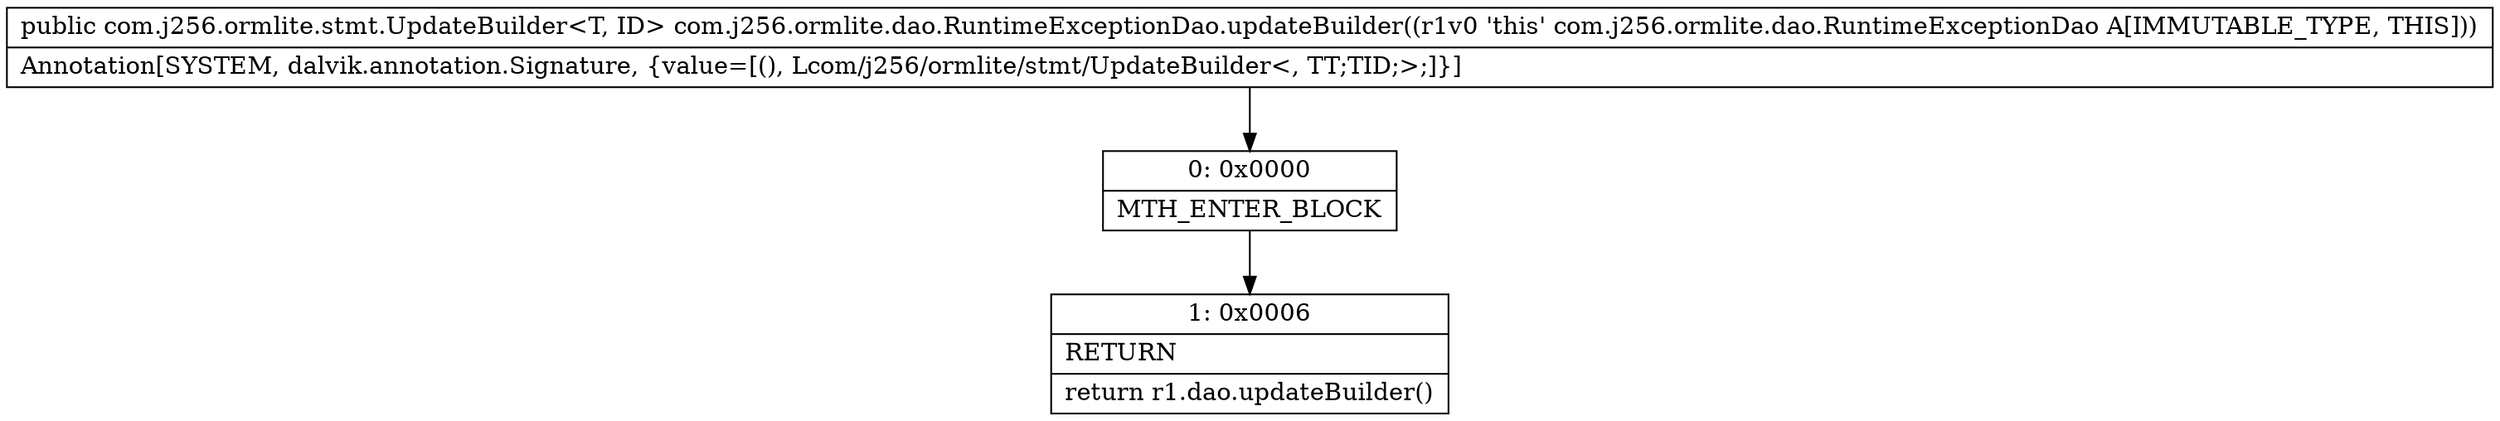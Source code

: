 digraph "CFG forcom.j256.ormlite.dao.RuntimeExceptionDao.updateBuilder()Lcom\/j256\/ormlite\/stmt\/UpdateBuilder;" {
Node_0 [shape=record,label="{0\:\ 0x0000|MTH_ENTER_BLOCK\l}"];
Node_1 [shape=record,label="{1\:\ 0x0006|RETURN\l|return r1.dao.updateBuilder()\l}"];
MethodNode[shape=record,label="{public com.j256.ormlite.stmt.UpdateBuilder\<T, ID\> com.j256.ormlite.dao.RuntimeExceptionDao.updateBuilder((r1v0 'this' com.j256.ormlite.dao.RuntimeExceptionDao A[IMMUTABLE_TYPE, THIS]))  | Annotation[SYSTEM, dalvik.annotation.Signature, \{value=[(), Lcom\/j256\/ormlite\/stmt\/UpdateBuilder\<, TT;TID;\>;]\}]\l}"];
MethodNode -> Node_0;
Node_0 -> Node_1;
}

